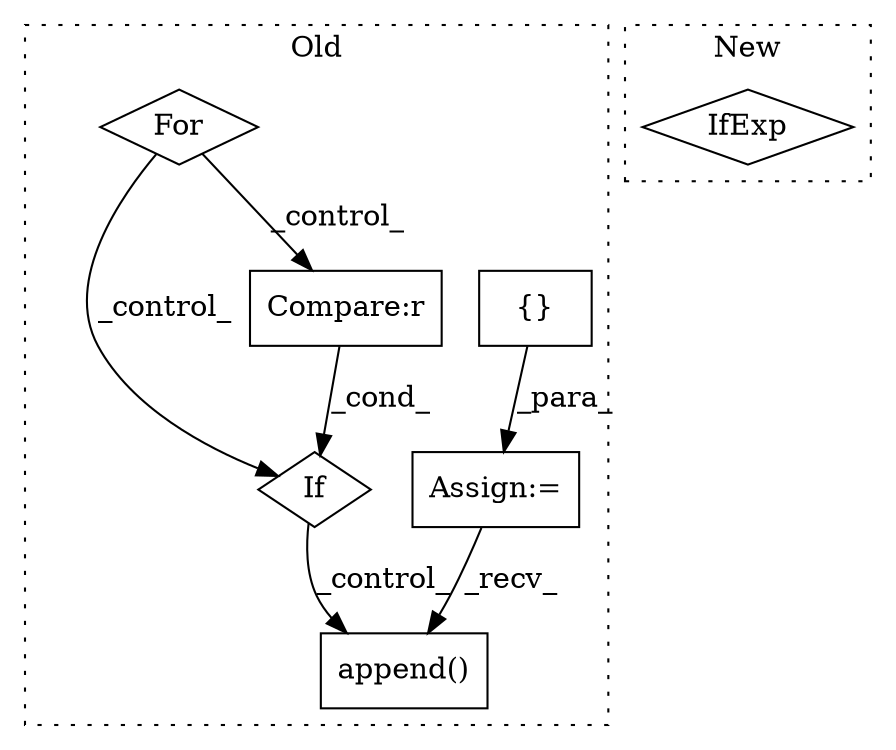 digraph G {
subgraph cluster0 {
1 [label="append()" a="75" s="7253,7388" l="12,1" shape="box"];
3 [label="If" a="96" s="7237" l="3" shape="diamond"];
4 [label="{}" a="59" s="6897,6897" l="2,1" shape="box"];
5 [label="Assign:=" a="68" s="6870" l="27" shape="box"];
6 [label="For" a="107" s="7101,7227" l="4,10" shape="diamond"];
7 [label="Compare:r" a="40" s="7240" l="11" shape="box"];
label = "Old";
style="dotted";
}
subgraph cluster1 {
2 [label="IfExp" a="51" s="7075,7086" l="4,6" shape="diamond"];
label = "New";
style="dotted";
}
3 -> 1 [label="_control_"];
4 -> 5 [label="_para_"];
5 -> 1 [label="_recv_"];
6 -> 3 [label="_control_"];
6 -> 7 [label="_control_"];
7 -> 3 [label="_cond_"];
}